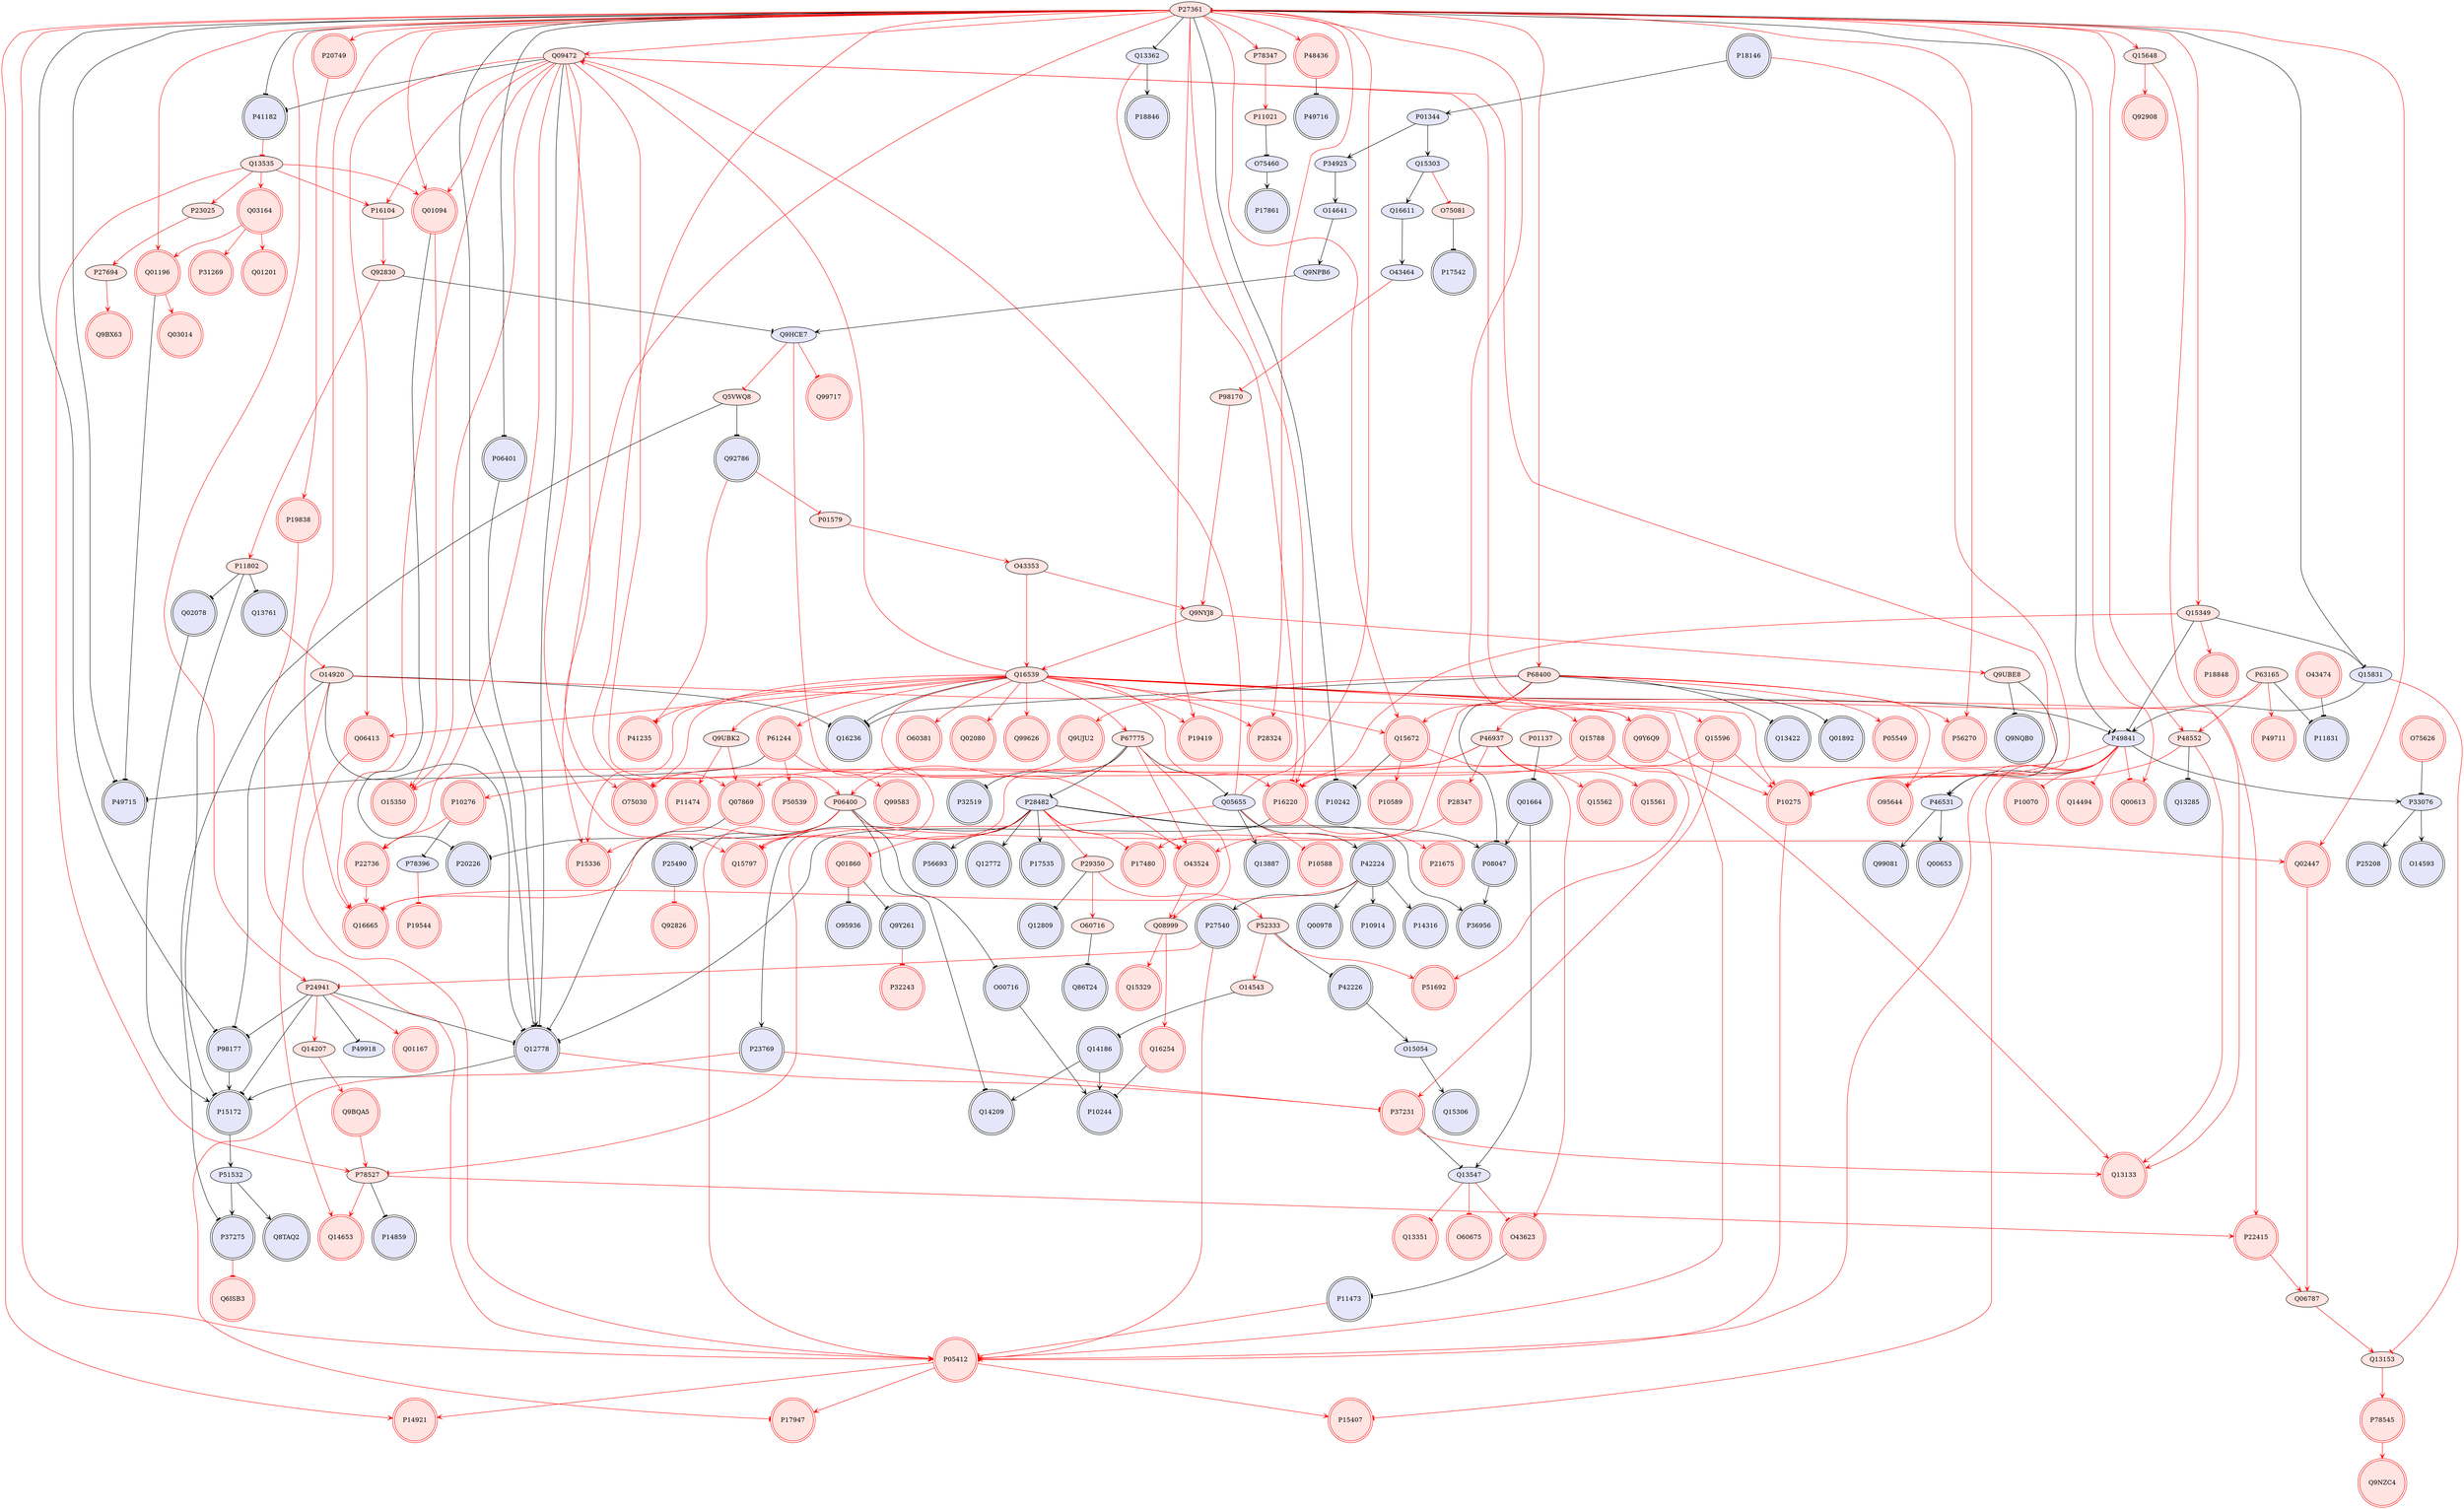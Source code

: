digraph {

O75460->P17861 [penwidth=1, color=black, arrowhead="vee"]
Q15349->P49841 [penwidth=1, color=black, arrowhead="tee"]
Q09472->Q12778 [penwidth=1, color=black, arrowhead="tee"]
Q09472->P41182 [penwidth=1, color=black, arrowhead="tee"]
P27361->P49715 [penwidth=1, color=black, arrowhead="tee"]
P27361->Q12778 [penwidth=1, color=black, arrowhead="tee"]
P27361->P10242 [penwidth=1, color=black, arrowhead="tee"]
P27361->P06401 [penwidth=1, color=black, arrowhead="tee"]
P27361->Q13362 [penwidth=1, color=black, arrowhead="tee"]
P27361->P49841 [penwidth=1, color=black, arrowhead="tee"]
P27361->P41182 [penwidth=1, color=black, arrowhead="tee"]
P27361->P98177 [penwidth=1, color=black, arrowhead="tee"]
P15172->P51532 [penwidth=1, color=black, arrowhead="vee"]
P51532->Q8TAQ2 [penwidth=1, color=black, arrowhead="vee"]
P51532->P37275 [penwidth=1, color=black, arrowhead="vee"]
O00716->P10244 [penwidth=1, color=black, arrowhead="vee"]
Q16254->P10244 [penwidth=1, color=black, arrowhead="tee"]
P61244->P49715 [penwidth=1, color=black, arrowhead="tee"]
Q01196->P49715 [penwidth=1, color=black, arrowhead="tee"]
P16220->Q12778 [penwidth=1, color=black, arrowhead="tee"]
O14920->Q12778 [penwidth=1, color=black, arrowhead="tee"]
O14920->Q16236 [penwidth=1, color=black, arrowhead="tee"]
O14920->P98177 [penwidth=1, color=black, arrowhead="tee"]
P11021->O75460 [penwidth=1, color=black, arrowhead="tee"]
P06400->P25490 [penwidth=1, color=black, arrowhead="tee"]
P08047->P36956 [penwidth=1, color=black, arrowhead="vee"]
P28482->P36956 [penwidth=1, color=black, arrowhead="vee"]
P37231->Q13547 [penwidth=1, color=black, arrowhead="tee"]
P48552->Q13285 [penwidth=1, color=black, arrowhead="tee"]
P06400->O00716 [penwidth=1, color=black, arrowhead="tee"]
O14543->Q14186 [penwidth=1, color=black, arrowhead="tee"]
P06400->Q14209 [penwidth=1, color=black, arrowhead="tee"]
Q14186->Q14209 [penwidth=1, color=black, arrowhead="vee"]
P29350->Q12809 [penwidth=1, color=black, arrowhead="tee"]
Q9UBE8->Q9NQB0 [penwidth=1, color=black, arrowhead="tee"]
P24941->Q12778 [penwidth=1, color=black, arrowhead="tee"]
P24941->P15172 [penwidth=1, color=black, arrowhead="tee"]
P24941->P98177 [penwidth=1, color=black, arrowhead="tee"]
P67775->Q05655 [penwidth=1, color=black, arrowhead="tee"]
P67775->P28482 [penwidth=1, color=black, arrowhead="tee"]
P67775->P32519 [penwidth=1, color=black, arrowhead="tee"]
P06400->P20226 [penwidth=1, color=black, arrowhead="tee"]
P06401->Q12778 [penwidth=1, color=black, arrowhead="vee"]
Q07869->Q12778 [penwidth=1, color=black, arrowhead="tee"]
O43474->P11831 [penwidth=1, color=black, arrowhead="tee"]
P18146->P01344 [penwidth=1, color=black, arrowhead="vee"]
O75081->P17542 [penwidth=1, color=black, arrowhead="tee"]
Q02078->P15172 [penwidth=1, color=black, arrowhead="vee"]
P11802->P15172 [penwidth=1, color=black, arrowhead="tee"]
P63165->P11831 [penwidth=1, color=black, arrowhead="tee"]
P01344->Q15303 [penwidth=1, color=black, arrowhead="vee"]
Q13362->P18846 [penwidth=1, color=black, arrowhead="vee"]
Q01664->Q13547 [penwidth=1, color=black, arrowhead="vee"]
P52333->P42226 [penwidth=1, color=black, arrowhead="tee"]
P33076->P25208 [penwidth=1, color=black, arrowhead="vee"]
P68400->Q16236 [penwidth=1, color=black, arrowhead="tee"]
P68400->P08047 [penwidth=1, color=black, arrowhead="tee"]
P68400->Q13422 [penwidth=1, color=black, arrowhead="tee"]
P68400->Q01892 [penwidth=1, color=black, arrowhead="tee"]
Q9UBE8->P46531 [penwidth=1, color=black, arrowhead="tee"]
P49841->P46531 [penwidth=1, color=black, arrowhead="vee"]
P11802->Q13761 [penwidth=1, color=black, arrowhead="tee"]
P11802->Q02078 [penwidth=1, color=black, arrowhead="tee"]
Q16539->Q16236 [penwidth=1, color=black, arrowhead="tee"]
P28482->Q12772 [penwidth=1, color=black, arrowhead="vee"]
Q05655->Q13887 [penwidth=1, color=black, arrowhead="vee"]
Q16611->O43464 [penwidth=1, color=black, arrowhead="vee"]
Q15303->Q16611 [penwidth=1, color=black, arrowhead="vee"]
P28482->P17535 [penwidth=1, color=black, arrowhead="vee"]
Q16539->P49841 [penwidth=1, color=black, arrowhead="tee"]
O60716->Q86T24 [penwidth=1, color=black, arrowhead="tee"]
P49841->P33076 [penwidth=1, color=black, arrowhead="vee"]
P28482->P08047 [penwidth=1, color=black, arrowhead="vee"]
Q01664->P08047 [penwidth=1, color=black, arrowhead="vee"]
P28482->P23769 [penwidth=1, color=black, arrowhead="vee"]
P28482->P56693 [penwidth=1, color=black, arrowhead="vee"]
Q92830->Q9HCE7 [penwidth=1, color=black, arrowhead="tee"]
P33076->O14593 [penwidth=1, color=black, arrowhead="vee"]
P98177->P15172 [penwidth=1, color=black, arrowhead="vee"]
Q12778->P15172 [penwidth=1, color=black, arrowhead="vee"]
Q01860->Q9Y261 [penwidth=1, color=black, arrowhead="tee"]
Q15672->P10242 [penwidth=1, color=black, arrowhead="tee"]
O43623->P11473 [penwidth=1, color=black, arrowhead="tee"]
Q01860->O95936 [penwidth=1, color=black, arrowhead="tee"]
Q5VWQ8->P37275 [penwidth=1, color=black, arrowhead="tee"]
O75626->P33076 [penwidth=1, color=black, arrowhead="tee"]
O15054->Q15306 [penwidth=1, color=black, arrowhead="vee"]
P46531->Q99081 [penwidth=1, color=black, arrowhead="vee"]
P10276->P78396 [penwidth=1, color=black, arrowhead="tee"]
P48436->P49716 [penwidth=1, color=black, arrowhead="tee"]
Q5VWQ8->Q92786 [penwidth=1, color=black, arrowhead="tee"]
P46531->Q00653 [penwidth=1, color=black, arrowhead="vee"]
Q14186->P10244 [penwidth=1, color=black, arrowhead="vee"]
P01137->Q01664 [penwidth=1, color=black, arrowhead="tee"]
P42226->O15054 [penwidth=1, color=black, arrowhead="vee"]
P27361->P78347 [penwidth=1, color=red, arrowhead="vee"]
Q09472->O15350 [penwidth=1, color=red, arrowhead="vee"]
P46937->O15350 [penwidth=1, color=red, arrowhead="vee"]
Q9HCE7->Q99717 [penwidth=1, color=red, arrowhead="tee"]
P27361->Q15349 [penwidth=1, color=red, arrowhead="vee"]
Q15349->P18848 [penwidth=1, color=red, arrowhead="vee"]
Q15349->P16220 [penwidth=1, color=red, arrowhead="vee"]
Q09472->P16104 [penwidth=1, color=red, arrowhead="vee"]
Q13535->P16104 [penwidth=1, color=red, arrowhead="vee"]
P16104->Q92830 [penwidth=1, color=red, arrowhead="vee"]
P27361->Q09472 [penwidth=1, color=red, arrowhead="vee"]
Q09472->Q15797 [penwidth=1, color=red, arrowhead="vee"]
Q09472->P10275 [penwidth=1, color=red, arrowhead="vee"]
Q09472->Q15596 [penwidth=1, color=red, arrowhead="vee"]
Q09472->P06400 [penwidth=1, color=red, arrowhead="vee"]
Q09472->O75030 [penwidth=1, color=red, arrowhead="vee"]
Q09472->Q16665 [penwidth=1, color=red, arrowhead="vee"]
Q09472->P22736 [penwidth=1, color=red, arrowhead="vee"]
Q05655->Q09472 [penwidth=1, color=red, arrowhead="tee"]
Q16539->Q09472 [penwidth=1, color=red, arrowhead="vee"]
Q09472->Q06413 [penwidth=1, color=red, arrowhead="vee"]
P27361->P16220 [penwidth=1, color=red, arrowhead="vee"]
P27361->P48552 [penwidth=1, color=red, arrowhead="vee"]
P27361->P24941 [penwidth=1, color=red, arrowhead="vee"]
P27361->Q00613 [penwidth=1, color=red, arrowhead="vee"]
P27361->Q15788 [penwidth=1, color=red, arrowhead="vee"]
P27361->P05412 [penwidth=1, color=red, arrowhead="vee"]
P27361->P68400 [penwidth=1, color=red, arrowhead="vee"]
P27361->P20749 [penwidth=1, color=red, arrowhead="vee"]
P27361->Q16665 [penwidth=1, color=red, arrowhead="vee"]
P27361->Q15672 [penwidth=1, color=red, arrowhead="vee"]
Q05655->P27361 [penwidth=1, color=red, arrowhead="tee"]
P27361->Q07869 [penwidth=1, color=red, arrowhead="vee"]
P27361->Q01196 [penwidth=1, color=red, arrowhead="vee"]
P27361->Q02447 [penwidth=1, color=red, arrowhead="vee"]
P27361->P14921 [penwidth=1, color=red, arrowhead="vee"]
P27361->P19419 [penwidth=1, color=red, arrowhead="vee"]
P27361->P28324 [penwidth=1, color=red, arrowhead="vee"]
P27361->P56270 [penwidth=1, color=red, arrowhead="vee"]
P27361->Q15648 [penwidth=1, color=red, arrowhead="vee"]
Q15788->P51692 [penwidth=1, color=red, arrowhead="vee"]
P52333->P51692 [penwidth=1, color=red, arrowhead="vee"]
P46937->Q15797 [penwidth=1, color=red, arrowhead="vee"]
P28482->Q15797 [penwidth=1, color=red, arrowhead="tee"]
Q9HCE7->Q15797 [penwidth=1, color=red, arrowhead="tee"]
P63165->P46937 [penwidth=1, color=red, arrowhead="vee"]
P46937->Q15562 [penwidth=1, color=red, arrowhead="vee"]
P46937->Q15561 [penwidth=1, color=red, arrowhead="vee"]
P46937->P28347 [penwidth=1, color=red, arrowhead="vee"]
Q13362->P16220 [penwidth=1, color=red, arrowhead="tee"]
Q16539->P16220 [penwidth=1, color=red, arrowhead="vee"]
P49841->P16220 [penwidth=1, color=red, arrowhead="tee"]
P16220->P21675 [penwidth=1, color=red, arrowhead="vee"]
Q9Y261->P32243 [penwidth=1, color=red, arrowhead="tee"]
O14920->Q9Y6Q9 [penwidth=1, color=red, arrowhead="vee"]
O14920->Q14653 [penwidth=1, color=red, arrowhead="vee"]
P19838->P05412 [penwidth=1, color=red, arrowhead="vee"]
P20749->P19838 [penwidth=1, color=red, arrowhead="vee"]
P63165->P49711 [penwidth=1, color=red, arrowhead="vee"]
Q9Y6Q9->P10275 [penwidth=1, color=red, arrowhead="vee"]
Q16539->Q9Y6Q9 [penwidth=1, color=red, arrowhead="vee"]
Q12778->P37231 [penwidth=1, color=red, arrowhead="tee"]
Q15596->P37231 [penwidth=1, color=red, arrowhead="vee"]
P37231->Q13133 [penwidth=1, color=red, arrowhead="vee"]
P23769->P37231 [penwidth=1, color=red, arrowhead="tee"]
P48552->P10275 [penwidth=1, color=red, arrowhead="vee"]
P63165->P48552 [penwidth=1, color=red, arrowhead="vee"]
P48552->Q13133 [penwidth=1, color=red, arrowhead="vee"]
P49841->P10070 [penwidth=1, color=red, arrowhead="tee"]
P52333->O14543 [penwidth=1, color=red, arrowhead="vee"]
P67775->Q08999 [penwidth=1, color=red, arrowhead="vee"]
Q08999->Q15329 [penwidth=1, color=red, arrowhead="vee"]
Q08999->Q16254 [penwidth=1, color=red, arrowhead="vee"]
P29350->P52333 [penwidth=1, color=red, arrowhead="vee"]
P29350->O60716 [penwidth=1, color=red, arrowhead="vee"]
P28482->P29350 [penwidth=1, color=red, arrowhead="tee"]
P24941->Q14207 [penwidth=1, color=red, arrowhead="vee"]
P24941->Q01167 [penwidth=1, color=red, arrowhead="vee"]
P67775->P06400 [penwidth=1, color=red, arrowhead="vee"]
P67775->O43524 [penwidth=1, color=red, arrowhead="vee"]
Q16539->P67775 [penwidth=1, color=red, arrowhead="vee"]
P18146->P10275 [penwidth=1, color=red, arrowhead="tee"]
P49841->Q00613 [penwidth=1, color=red, arrowhead="tee"]
Q15303->O75081 [penwidth=1, color=red, arrowhead="tee"]
Q15788->Q07869 [penwidth=1, color=red, arrowhead="vee"]
Q15788->Q13133 [penwidth=1, color=red, arrowhead="vee"]
P68400->Q9UJU2 [penwidth=1, color=red, arrowhead="vee"]
Q9UJU2->O75030 [penwidth=1, color=red, arrowhead="vee"]
P10275->P05412 [penwidth=1, color=red, arrowhead="vee"]
P05412->P15407 [penwidth=1, color=red, arrowhead="vee"]
P06400->P05412 [penwidth=1, color=red, arrowhead="vee"]
P11473->P05412 [penwidth=1, color=red, arrowhead="tee"]
P05412->P17947 [penwidth=1, color=red, arrowhead="vee"]
Q16539->P05412 [penwidth=1, color=red, arrowhead="vee"]
P49841->P05412 [penwidth=1, color=red, arrowhead="tee"]
P05412->P14921 [penwidth=1, color=red, arrowhead="vee"]
Q15596->P10276 [penwidth=1, color=red, arrowhead="vee"]
P10276->P22736 [penwidth=1, color=red, arrowhead="vee"]
Q15596->P10275 [penwidth=1, color=red, arrowhead="vee"]
Q16539->P10275 [penwidth=1, color=red, arrowhead="vee"]
P49841->P10275 [penwidth=1, color=red, arrowhead="tee"]
P98170->Q9NYJ8 [penwidth=1, color=red, arrowhead="vee"]
O43464->P98170 [penwidth=1, color=red, arrowhead="tee"]
Q13535->Q03164 [penwidth=1, color=red, arrowhead="vee"]
P41182->Q13535 [penwidth=1, color=red, arrowhead="tee"]
Q13535->P23025 [penwidth=1, color=red, arrowhead="vee"]
Q14207->Q9BQA5 [penwidth=1, color=red, arrowhead="vee"]
P61244->Q99583 [penwidth=1, color=red, arrowhead="vee"]
Q16539->P61244 [penwidth=1, color=red, arrowhead="vee"]
P61244->P50539 [penwidth=1, color=red, arrowhead="vee"]
Q13547->O60675 [penwidth=1, color=red, arrowhead="tee"]
Q13547->Q13351 [penwidth=1, color=red, arrowhead="tee"]
Q13547->O43623 [penwidth=1, color=red, arrowhead="tee"]
Q03164->Q01201 [penwidth=1, color=red, arrowhead="vee"]
Q16539->P22415 [penwidth=1, color=red, arrowhead="vee"]
P68400->Q15672 [penwidth=1, color=red, arrowhead="vee"]
P68400->O95644 [penwidth=1, color=red, arrowhead="vee"]
P68400->P56270 [penwidth=1, color=red, arrowhead="vee"]
P68400->P17480 [penwidth=1, color=red, arrowhead="vee"]
P68400->P05549 [penwidth=1, color=red, arrowhead="vee"]
P49841->P15407 [penwidth=1, color=red, arrowhead="tee"]
Q06787->Q13153 [penwidth=1, color=red, arrowhead="vee"]
P27694->Q9BX63 [penwidth=1, color=red, arrowhead="vee"]
P23025->P27694 [penwidth=1, color=red, arrowhead="vee"]
P06400->Q16665 [penwidth=1, color=red, arrowhead="vee"]
P06400->Q02447 [penwidth=1, color=red, arrowhead="vee"]
Q16539->O75030 [penwidth=1, color=red, arrowhead="vee"]
Q13153->P78545 [penwidth=1, color=red, arrowhead="vee"]
Q9UBK2->Q07869 [penwidth=1, color=red, arrowhead="vee"]
Q16539->Q9UBK2 [penwidth=1, color=red, arrowhead="vee"]
Q9UBK2->P11474 [penwidth=1, color=red, arrowhead="vee"]
Q9NYJ8->Q9UBE8 [penwidth=1, color=red, arrowhead="vee"]
P22736->Q16665 [penwidth=1, color=red, arrowhead="vee"]
Q9NYJ8->Q16539 [penwidth=1, color=red, arrowhead="vee"]
Q16539->Q15672 [penwidth=1, color=red, arrowhead="vee"]
Q03164->P31269 [penwidth=1, color=red, arrowhead="vee"]
Q16539->O60381 [penwidth=1, color=red, arrowhead="vee"]
Q03164->Q01196 [penwidth=1, color=red, arrowhead="vee"]
Q05655->P10588 [penwidth=1, color=red, arrowhead="tee"]
Q16539->O43524 [penwidth=1, color=red, arrowhead="vee"]
P28482->O43524 [penwidth=1, color=red, arrowhead="tee"]
P23769->P17947 [penwidth=1, color=red, arrowhead="tee"]
Q01196->Q03014 [penwidth=1, color=red, arrowhead="vee"]
Q16539->P41235 [penwidth=1, color=red, arrowhead="vee"]
Q16539->P19419 [penwidth=1, color=red, arrowhead="vee"]
Q16539->P28324 [penwidth=1, color=red, arrowhead="vee"]
Q16539->Q02080 [penwidth=1, color=red, arrowhead="vee"]
Q16539->Q99626 [penwidth=1, color=red, arrowhead="vee"]
Q16539->Q06413 [penwidth=1, color=red, arrowhead="vee"]
P49841->O95644 [penwidth=1, color=red, arrowhead="tee"]
P49841->Q14494 [penwidth=1, color=red, arrowhead="tee"]
P28482->Q01860 [penwidth=1, color=red, arrowhead="tee"]
P28482->P17480 [penwidth=1, color=red, arrowhead="tee"]
Q92786->P41235 [penwidth=1, color=red, arrowhead="tee"]
Q92830->P11802 [penwidth=1, color=red, arrowhead="vee"]
Q15648->Q13133 [penwidth=1, color=red, arrowhead="vee"]
Q9HCE7->Q5VWQ8 [penwidth=1, color=red, arrowhead="tee"]
P78545->Q9NZC4 [penwidth=1, color=red, arrowhead="vee"]
Q15648->Q92908 [penwidth=1, color=red, arrowhead="vee"]
Q06413->P05412 [penwidth=1, color=red, arrowhead="vee"]
P27540->P05412 [penwidth=1, color=red, arrowhead="tee"]
P28347->O43524 [penwidth=1, color=red, arrowhead="vee"]
P22415->Q06787 [penwidth=1, color=red, arrowhead="vee"]
P78347->P11021 [penwidth=1, color=red, arrowhead="vee"]
P25490->Q92826 [penwidth=1, color=red, arrowhead="tee"]
P37275->Q6ISB3 [penwidth=1, color=red, arrowhead="tee"]
Q15672->P10589 [penwidth=1, color=red, arrowhead="vee"]
Q13761->O14920 [penwidth=1, color=red, arrowhead="tee"]
P27361->P48436 [penwidth=1, color=red, arrowhead="vee"]
O43524->Q08999 [penwidth=1, color=red, arrowhead="vee"]
P78396->P19544 [penwidth=1, color=red, arrowhead="tee"]
P27540->P24941 [penwidth=1, color=red, arrowhead="tee"]
Q02447->Q06787 [penwidth=1, color=red, arrowhead="vee"]
Q15672->O43623 [penwidth=1, color=red, arrowhead="vee"]
Q15349->Q15831 [penwidth=1, color=black, arrowhead="tee"]
P78527->P14859 [penwidth=1, color=black, arrowhead="tee"]
P27361->Q15831 [penwidth=1, color=black, arrowhead="tee"]
P42224->P27540 [penwidth=1, color=black, arrowhead="vee"]
Q15831->P49841 [penwidth=1, color=black, arrowhead="vee"]
P24941->P49918 [penwidth=1, color=black, arrowhead="tee"]
Q01094->P20226 [penwidth=1, color=black, arrowhead="tee"]
P42224->P10914 [penwidth=1, color=black, arrowhead="vee"]
Q05655->P42224 [penwidth=1, color=black, arrowhead="vee"]
P42224->P14316 [penwidth=1, color=black, arrowhead="vee"]
P42224->Q00978 [penwidth=1, color=black, arrowhead="vee"]
P01344->P34925 [penwidth=1, color=black, arrowhead="vee"]
Q9NPB6->Q9HCE7 [penwidth=1, color=black, arrowhead="vee"]
O14641->Q9NPB6 [penwidth=1, color=black, arrowhead="vee"]
P34925->O14641 [penwidth=1, color=black, arrowhead="vee"]
Q01094->O15350 [penwidth=1, color=red, arrowhead="vee"]
Q09472->Q01094 [penwidth=1, color=red, arrowhead="vee"]
P27361->P15336 [penwidth=1, color=red, arrowhead="vee"]
P27361->Q01094 [penwidth=1, color=red, arrowhead="vee"]
Q15831->Q13153 [penwidth=1, color=red, arrowhead="tee"]
P78527->Q14653 [penwidth=1, color=red, arrowhead="vee"]
P42224->Q16665 [penwidth=1, color=red, arrowhead="tee"]
Q13535->Q01094 [penwidth=1, color=red, arrowhead="vee"]
Q13535->P78527 [penwidth=1, color=red, arrowhead="vee"]
Q9BQA5->P78527 [penwidth=1, color=red, arrowhead="vee"]
O43353->Q9NYJ8 [penwidth=1, color=red, arrowhead="vee"]
O43353->Q16539 [penwidth=1, color=red, arrowhead="vee"]
P78527->P22415 [penwidth=1, color=red, arrowhead="vee"]
P06400->P15336 [penwidth=1, color=red, arrowhead="vee"]
Q16539->P15336 [penwidth=1, color=red, arrowhead="vee"]
Q05655->P78527 [penwidth=1, color=red, arrowhead="tee"]
Q92786->P01579 [penwidth=1, color=red, arrowhead="tee"]
P01579->O43353 [penwidth=1, color=red, arrowhead="vee"]
P18146 [style=filled, color=black, fillcolor=lavender, shape=invhouse];
P10275 [style=filled, color=red, fillcolor=mistyrose, shape=doublecircle];
P27540 [style=filled, color=black, fillcolor=lavender, shape=doublecircle];
P18846 [style=filled, color=black, fillcolor=lavender, shape=doublecircle];
P15336 [style=filled, color=red, fillcolor=mistyrose, shape=doublecircle];
P18848 [style=filled, color=red, fillcolor=mistyrose, shape=doublecircle];
Q9BX63 [style=filled, color=red, fillcolor=mistyrose, shape=doublecircle];
P20749 [style=filled, color=red, fillcolor=mistyrose, shape=doublecircle];
P41182 [style=filled, color=black, fillcolor=lavender, shape=doublecircle];
Q99626 [style=filled, color=red, fillcolor=mistyrose, shape=doublecircle];
P49715 [style=filled, color=black, fillcolor=lavender, shape=doublecircle];
P49716 [style=filled, color=black, fillcolor=lavender, shape=doublecircle];
P16220 [style=filled, color=red, fillcolor=mistyrose, shape=doublecircle];
P49711 [style=filled, color=red, fillcolor=mistyrose, shape=doublecircle];
Q01094 [style=filled, color=red, fillcolor=mistyrose, shape=doublecircle];
Q14209 [style=filled, color=black, fillcolor=lavender, shape=doublecircle];
O00716 [style=filled, color=black, fillcolor=lavender, shape=doublecircle];
Q16254 [style=filled, color=red, fillcolor=mistyrose, shape=doublecircle];
Q15329 [style=filled, color=red, fillcolor=mistyrose, shape=doublecircle];
P18146 [style=filled, color=black, fillcolor=lavender, shape=doublecircle];
Q9NZC4 [style=filled, color=red, fillcolor=mistyrose, shape=doublecircle];
P32519 [style=filled, color=black, fillcolor=lavender, shape=doublecircle];
P78545 [style=filled, color=red, fillcolor=mistyrose, shape=doublecircle];
P19419 [style=filled, color=red, fillcolor=mistyrose, shape=doublecircle];
P28324 [style=filled, color=red, fillcolor=mistyrose, shape=doublecircle];
O95936 [style=filled, color=black, fillcolor=lavender, shape=doublecircle];
Q12809 [style=filled, color=black, fillcolor=lavender, shape=doublecircle];
P11474 [style=filled, color=red, fillcolor=mistyrose, shape=doublecircle];
P14921 [style=filled, color=red, fillcolor=mistyrose, shape=doublecircle];
P15407 [style=filled, color=red, fillcolor=mistyrose, shape=doublecircle];
Q9Y261 [style=filled, color=black, fillcolor=lavender, shape=doublecircle];
Q01167 [style=filled, color=red, fillcolor=mistyrose, shape=doublecircle];
Q12778 [style=filled, color=black, fillcolor=lavender, shape=doublecircle];
O43524 [style=filled, color=red, fillcolor=mistyrose, shape=doublecircle];
P98177 [style=filled, color=black, fillcolor=lavender, shape=doublecircle];
P23769 [style=filled, color=black, fillcolor=lavender, shape=doublecircle];
Q92908 [style=filled, color=red, fillcolor=mistyrose, shape=doublecircle];
P10070 [style=filled, color=red, fillcolor=mistyrose, shape=doublecircle];
Q6ISB3 [style=filled, color=red, fillcolor=mistyrose, shape=doublecircle];
O60381 [style=filled, color=red, fillcolor=mistyrose, shape=doublecircle];
Q03014 [style=filled, color=red, fillcolor=mistyrose, shape=doublecircle];
Q16665 [style=filled, color=red, fillcolor=mistyrose, shape=doublecircle];
Q9BQA5 [style=filled, color=red, fillcolor=mistyrose, shape=doublecircle];
P41235 [style=filled, color=red, fillcolor=mistyrose, shape=doublecircle];
P31269 [style=filled, color=red, fillcolor=mistyrose, shape=doublecircle];
Q92826 [style=filled, color=red, fillcolor=mistyrose, shape=doublecircle];
Q00613 [style=filled, color=red, fillcolor=mistyrose, shape=doublecircle];
Q13422 [style=filled, color=black, fillcolor=lavender, shape=doublecircle];
P10914 [style=filled, color=black, fillcolor=lavender, shape=doublecircle];
P14316 [style=filled, color=black, fillcolor=lavender, shape=doublecircle];
Q14653 [style=filled, color=red, fillcolor=mistyrose, shape=doublecircle];
Q15306 [style=filled, color=black, fillcolor=lavender, shape=doublecircle];
Q00978 [style=filled, color=black, fillcolor=lavender, shape=doublecircle];
P05412 [style=filled, color=red, fillcolor=mistyrose, shape=doublecircle];
P17535 [style=filled, color=black, fillcolor=lavender, shape=doublecircle];
Q13351 [style=filled, color=red, fillcolor=mistyrose, shape=doublecircle];
O43474 [style=filled, color=red, fillcolor=mistyrose, shape=doublecircle];
Q13887 [style=filled, color=black, fillcolor=lavender, shape=doublecircle];
Q03164 [style=filled, color=red, fillcolor=mistyrose, shape=doublecircle];
Q9UJU2 [style=filled, color=red, fillcolor=mistyrose, shape=doublecircle];
O60675 [style=filled, color=red, fillcolor=mistyrose, shape=doublecircle];
P61244 [style=filled, color=red, fillcolor=mistyrose, shape=doublecircle];
P56270 [style=filled, color=red, fillcolor=mistyrose, shape=doublecircle];
Q02078 [style=filled, color=black, fillcolor=lavender, shape=doublecircle];
Q02080 [style=filled, color=red, fillcolor=mistyrose, shape=doublecircle];
Q06413 [style=filled, color=red, fillcolor=mistyrose, shape=doublecircle];
O75030 [style=filled, color=red, fillcolor=mistyrose, shape=doublecircle];
Q99583 [style=filled, color=red, fillcolor=mistyrose, shape=doublecircle];
P50539 [style=filled, color=red, fillcolor=mistyrose, shape=doublecircle];
P10242 [style=filled, color=black, fillcolor=lavender, shape=doublecircle];
P10244 [style=filled, color=black, fillcolor=lavender, shape=doublecircle];
P15172 [style=filled, color=black, fillcolor=lavender, shape=doublecircle];
Q15788 [style=filled, color=red, fillcolor=mistyrose, shape=doublecircle];
Q15596 [style=filled, color=red, fillcolor=mistyrose, shape=doublecircle];
Q9Y6Q9 [style=filled, color=red, fillcolor=mistyrose, shape=doublecircle];
O95644 [style=filled, color=red, fillcolor=mistyrose, shape=doublecircle];
Q16236 [style=filled, color=black, fillcolor=lavender, shape=doublecircle];
P19838 [style=filled, color=red, fillcolor=mistyrose, shape=doublecircle];
Q00653 [style=filled, color=black, fillcolor=lavender, shape=doublecircle];
P25208 [style=filled, color=black, fillcolor=lavender, shape=doublecircle];
Q13133 [style=filled, color=red, fillcolor=mistyrose, shape=doublecircle];
P10589 [style=filled, color=red, fillcolor=mistyrose, shape=doublecircle];
P10588 [style=filled, color=red, fillcolor=mistyrose, shape=doublecircle];
P22736 [style=filled, color=red, fillcolor=mistyrose, shape=doublecircle];
Q13285 [style=filled, color=black, fillcolor=lavender, shape=doublecircle];
Q14494 [style=filled, color=red, fillcolor=mistyrose, shape=doublecircle];
P32243 [style=filled, color=red, fillcolor=mistyrose, shape=doublecircle];
P06401 [style=filled, color=black, fillcolor=lavender, shape=doublecircle];
P14859 [style=filled, color=black, fillcolor=lavender, shape=doublecircle];
Q01860 [style=filled, color=red, fillcolor=mistyrose, shape=doublecircle];
Q07869 [style=filled, color=red, fillcolor=mistyrose, shape=doublecircle];
P37231 [style=filled, color=red, fillcolor=mistyrose, shape=doublecircle];
O75626 [style=filled, color=red, fillcolor=mistyrose, shape=doublecircle];
Q92786 [style=filled, color=black, fillcolor=lavender, shape=doublecircle];
P10276 [style=filled, color=red, fillcolor=mistyrose, shape=doublecircle];
Q01201 [style=filled, color=red, fillcolor=mistyrose, shape=doublecircle];
O14593 [style=filled, color=black, fillcolor=lavender, shape=doublecircle];
Q01196 [style=filled, color=red, fillcolor=mistyrose, shape=doublecircle];
Q13761 [style=filled, color=black, fillcolor=lavender, shape=doublecircle];
Q15797 [style=filled, color=red, fillcolor=mistyrose, shape=doublecircle];
Q99717 [style=filled, color=red, fillcolor=mistyrose, shape=doublecircle];
Q8TAQ2 [style=filled, color=black, fillcolor=lavender, shape=doublecircle];
O43623 [style=filled, color=red, fillcolor=mistyrose, shape=doublecircle];
P56693 [style=filled, color=black, fillcolor=lavender, shape=doublecircle];
P48436 [style=filled, color=red, fillcolor=mistyrose, shape=doublecircle];
P08047 [style=filled, color=black, fillcolor=lavender, shape=doublecircle];
Q02447 [style=filled, color=red, fillcolor=mistyrose, shape=doublecircle];
P17947 [style=filled, color=red, fillcolor=mistyrose, shape=doublecircle];
Q01892 [style=filled, color=black, fillcolor=lavender, shape=doublecircle];
P36956 [style=filled, color=black, fillcolor=lavender, shape=doublecircle];
Q12772 [style=filled, color=black, fillcolor=lavender, shape=doublecircle];
P11831 [style=filled, color=black, fillcolor=lavender, shape=doublecircle];
P42224 [style=filled, color=black, fillcolor=lavender, shape=doublecircle];
P51692 [style=filled, color=red, fillcolor=mistyrose, shape=doublecircle];
P42226 [style=filled, color=black, fillcolor=lavender, shape=doublecircle];
P21675 [style=filled, color=red, fillcolor=mistyrose, shape=doublecircle];
P17542 [style=filled, color=black, fillcolor=lavender, shape=doublecircle];
P20226 [style=filled, color=black, fillcolor=lavender, shape=doublecircle];
Q99081 [style=filled, color=black, fillcolor=lavender, shape=doublecircle];
Q9NQB0 [style=filled, color=black, fillcolor=lavender, shape=doublecircle];
P28347 [style=filled, color=red, fillcolor=mistyrose, shape=doublecircle];
Q15562 [style=filled, color=red, fillcolor=mistyrose, shape=doublecircle];
Q15561 [style=filled, color=red, fillcolor=mistyrose, shape=doublecircle];
P05549 [style=filled, color=red, fillcolor=mistyrose, shape=doublecircle];
Q01664 [style=filled, color=black, fillcolor=lavender, shape=doublecircle];
Q14186 [style=filled, color=black, fillcolor=lavender, shape=doublecircle];
O15350 [style=filled, color=red, fillcolor=mistyrose, shape=doublecircle];
Q15672 [style=filled, color=red, fillcolor=mistyrose, shape=doublecircle];
P17480 [style=filled, color=red, fillcolor=mistyrose, shape=doublecircle];
P22415 [style=filled, color=red, fillcolor=mistyrose, shape=doublecircle];
P11473 [style=filled, color=black, fillcolor=lavender, shape=doublecircle];
P19544 [style=filled, color=red, fillcolor=mistyrose, shape=doublecircle];
P17861 [style=filled, color=black, fillcolor=lavender, shape=doublecircle];
P25490 [style=filled, color=black, fillcolor=lavender, shape=doublecircle];
Q86T24 [style=filled, color=black, fillcolor=lavender, shape=doublecircle];
P37275 [style=filled, color=black, fillcolor=lavender, shape=doublecircle];
O75460 [style=filled, fillcolor=lavender];
Q15349 [style=filled, fillcolor=mistyrose];
Q09472 [style=filled, fillcolor=mistyrose];
P27361 [style=filled, fillcolor=mistyrose];
P51532 [style=filled, fillcolor=lavender];
O14920 [style=filled, fillcolor=mistyrose];
P11021 [style=filled, fillcolor=mistyrose];
P06400 [style=filled, fillcolor=mistyrose];
P28482 [style=filled, fillcolor=lavender];
P48552 [style=filled, fillcolor=mistyrose];
O14543 [style=filled, fillcolor=mistyrose];
P29350 [style=filled, fillcolor=mistyrose];
Q9UBE8 [style=filled, fillcolor=mistyrose];
P24941 [style=filled, fillcolor=mistyrose];
P67775 [style=filled, fillcolor=mistyrose];
O75081 [style=filled, fillcolor=mistyrose];
P11802 [style=filled, fillcolor=mistyrose];
P63165 [style=filled, fillcolor=mistyrose];
P01344 [style=filled, fillcolor=lavender];
Q13362 [style=filled, fillcolor=lavender];
P52333 [style=filled, fillcolor=mistyrose];
P33076 [style=filled, fillcolor=lavender];
P68400 [style=filled, fillcolor=mistyrose];
P49841 [style=filled, fillcolor=lavender];
Q16539 [style=filled, fillcolor=mistyrose];
Q05655 [style=filled, fillcolor=lavender];
Q16611 [style=filled, fillcolor=lavender];
Q15303 [style=filled, fillcolor=lavender];
O60716 [style=filled, fillcolor=mistyrose];
Q92830 [style=filled, fillcolor=mistyrose];
Q5VWQ8 [style=filled, fillcolor=mistyrose];
O15054 [style=filled, fillcolor=lavender];
P46531 [style=filled, fillcolor=lavender];
P01137 [style=filled, fillcolor=mistyrose];
P46937 [style=filled, fillcolor=mistyrose];
Q9HCE7 [style=filled, fillcolor=lavender];
Q13535 [style=filled, fillcolor=mistyrose];
P16104 [style=filled, fillcolor=mistyrose];
Q08999 [style=filled, fillcolor=mistyrose];
P98170 [style=filled, fillcolor=mistyrose];
O43464 [style=filled, fillcolor=lavender];
Q14207 [style=filled, fillcolor=mistyrose];
Q13547 [style=filled, fillcolor=lavender];
Q06787 [style=filled, fillcolor=mistyrose];
P27694 [style=filled, fillcolor=mistyrose];
P23025 [style=filled, fillcolor=mistyrose];
Q13153 [style=filled, fillcolor=mistyrose];
Q9UBK2 [style=filled, fillcolor=mistyrose];
Q9NYJ8 [style=filled, fillcolor=mistyrose];
Q15648 [style=filled, fillcolor=mistyrose];
P78347 [style=filled, fillcolor=mistyrose];
P78396 [style=filled, fillcolor=lavender];
P78527 [style=filled, fillcolor=mistyrose];
Q15831 [style=filled, fillcolor=lavender];
Q9NPB6 [style=filled, fillcolor=lavender];
O14641 [style=filled, fillcolor=lavender];
P34925 [style=filled, fillcolor=lavender];
O43353 [style=filled, fillcolor=mistyrose];
P01579 [style=filled, fillcolor=mistyrose];
P49918 [style=filled, fillcolor=lavender];


}

